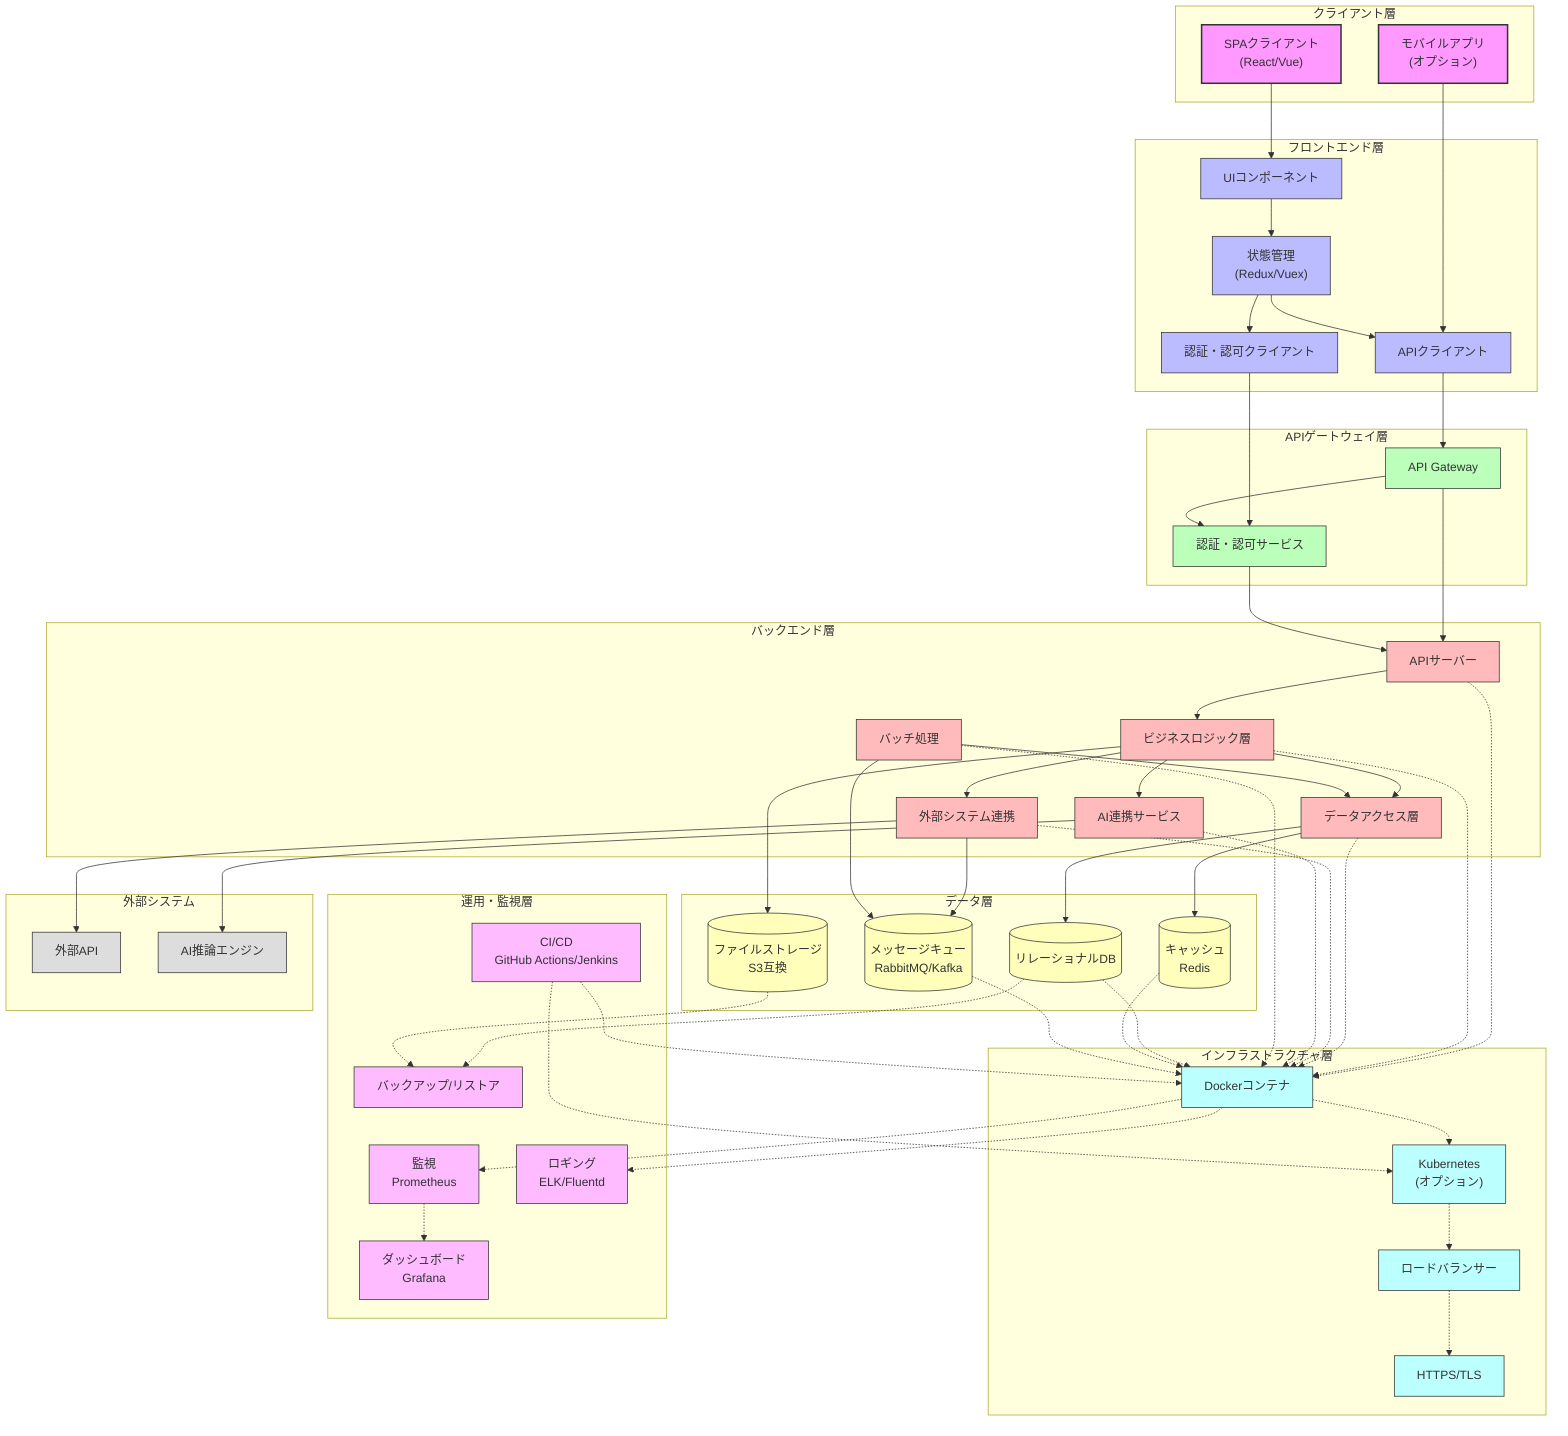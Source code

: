 graph TB
    %% クライアント層
    subgraph "クライアント層"
        SPA["SPAクライアント\n(React/Vue)"]
        MobileApp["モバイルアプリ\n(オプション)"]
    end

    %% フロントエンド層
    subgraph "フロントエンド層"
        UI["UIコンポーネント"]
        StateManager["状態管理\n(Redux/Vuex)"]
        ApiClient["APIクライアント"]
        AuthClient["認証・認可クライアント"]
    end

    %% APIゲートウェイ層
    subgraph "APIゲートウェイ層"
        Gateway["API Gateway"]
        Auth["認証・認可サービス"]
    end

    %% バックエンド層
    subgraph "バックエンド層"
        ApiServer["APIサーバー"]
        BusinessLogic["ビジネスロジック層"]
        DataAccess["データアクセス層"]
        Integration["外部システム連携"]
        AIService["AI連携サービス"]
        BatchProcess["バッチ処理"]
    end

    %% データ層
    subgraph "データ層"
        RDB[(リレーショナルDB)]
        Cache[(キャッシュ\nRedis)]
        MQ[("メッセージキュー\nRabbitMQ/Kafka")]
        FileStorage[("ファイルストレージ\nS3互換")]
    end

    %% インフラストラクチャ層
    subgraph "インフラストラクチャ層"
        Docker["Dockerコンテナ"]
        K8s["Kubernetes\n(オプション)"]
        SSL["HTTPS/TLS"]
        LoadBalancer["ロードバランサー"]
    end

    %% 運用・監視層
    subgraph "運用・監視層"
        Prometheus["監視\nPrometheus"]
        Grafana["ダッシュボード\nGrafana"]
        Logging["ロギング\nELK/Fluentd"]
        CI_CD["CI/CD\nGitHub Actions/Jenkins"]
        Backup["バックアップ/リストア"]
    end

    %% 外部システム
    subgraph "外部システム"
        ExtAPI["外部API"]
        ExtAI["AI推論エンジン"]
    end

    %% 接続関係
    SPA --> UI
    MobileApp --> ApiClient
    UI --> StateManager
    StateManager --> ApiClient
    StateManager --> AuthClient
    ApiClient --> Gateway
    AuthClient --> Auth
    Gateway --> Auth
    Gateway --> ApiServer
    Auth --> ApiServer
    ApiServer --> BusinessLogic
    BusinessLogic --> DataAccess
    BusinessLogic --> Integration
    BusinessLogic --> AIService
    DataAccess --> RDB
    DataAccess --> Cache
    Integration --> MQ
    Integration --> ExtAPI
    AIService --> ExtAI
    BatchProcess --> DataAccess
    BatchProcess --> MQ
    BusinessLogic --> FileStorage
    
    %% インフラ接続
    ApiServer -.-> Docker
    BusinessLogic -.-> Docker
    DataAccess -.-> Docker
    Integration -.-> Docker
    AIService -.-> Docker
    BatchProcess -.-> Docker
    RDB -.-> Docker
    Cache -.-> Docker
    MQ -.-> Docker
    Docker -.-> K8s
    K8s -.-> LoadBalancer
    LoadBalancer -.-> SSL
    
    %% 監視接続
    Docker -.-> Prometheus
    Prometheus -.-> Grafana
    Docker -.-> Logging
    RDB -.-> Backup
    FileStorage -.-> Backup
    
    %% CI/CD接続
    CI_CD -.-> Docker
    CI_CD -.-> K8s

    %% スタイル
    classDef client fill:#f9f,stroke:#333,stroke-width:2px
    classDef frontend fill:#bbf,stroke:#333,stroke-width:1px
    classDef apiGateway fill:#bfb,stroke:#333,stroke-width:1px
    classDef backend fill:#fbb,stroke:#333,stroke-width:1px
    classDef data fill:#ffb,stroke:#333,stroke-width:1px
    classDef infra fill:#bff,stroke:#333,stroke-width:1px
    classDef ops fill:#fbf,stroke:#333,stroke-width:1px
    classDef external fill:#ddd,stroke:#333,stroke-width:1px
    
    class SPA,MobileApp client
    class UI,StateManager,ApiClient,AuthClient frontend
    class Gateway,Auth apiGateway
    class ApiServer,BusinessLogic,DataAccess,Integration,AIService,BatchProcess backend
    class RDB,Cache,MQ,FileStorage data
    class Docker,K8s,SSL,LoadBalancer infra
    class Prometheus,Grafana,Logging,CI_CD,Backup ops
    class ExtAPI,ExtAI external